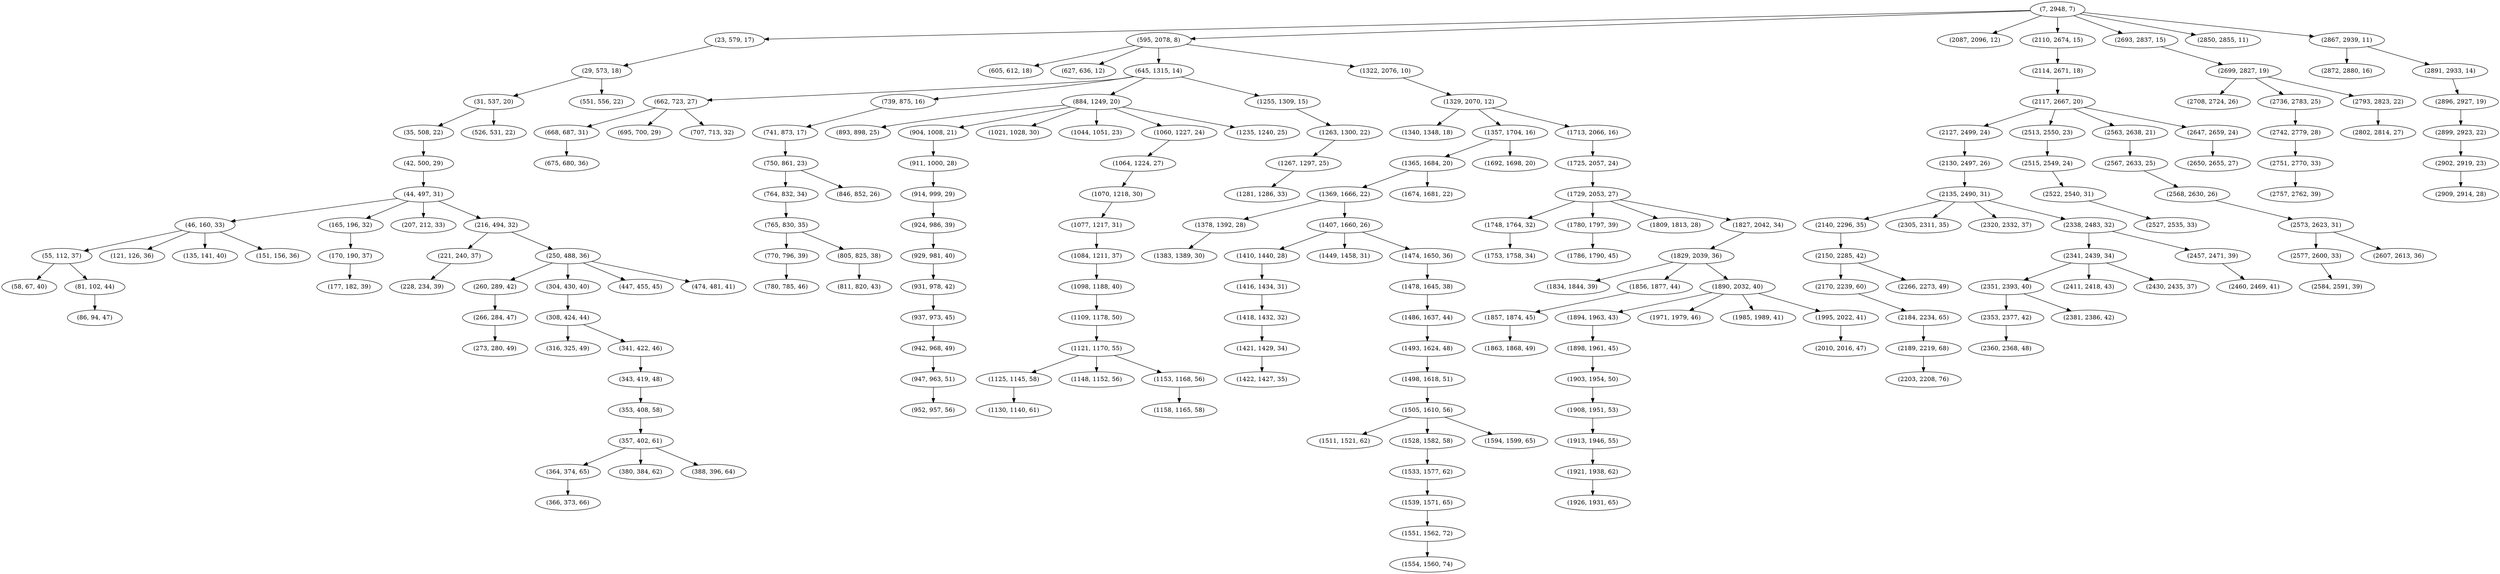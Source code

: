 digraph tree {
    "(7, 2948, 7)";
    "(23, 579, 17)";
    "(29, 573, 18)";
    "(31, 537, 20)";
    "(35, 508, 22)";
    "(42, 500, 29)";
    "(44, 497, 31)";
    "(46, 160, 33)";
    "(55, 112, 37)";
    "(58, 67, 40)";
    "(81, 102, 44)";
    "(86, 94, 47)";
    "(121, 126, 36)";
    "(135, 141, 40)";
    "(151, 156, 36)";
    "(165, 196, 32)";
    "(170, 190, 37)";
    "(177, 182, 39)";
    "(207, 212, 33)";
    "(216, 494, 32)";
    "(221, 240, 37)";
    "(228, 234, 39)";
    "(250, 488, 36)";
    "(260, 289, 42)";
    "(266, 284, 47)";
    "(273, 280, 49)";
    "(304, 430, 40)";
    "(308, 424, 44)";
    "(316, 325, 49)";
    "(341, 422, 46)";
    "(343, 419, 48)";
    "(353, 408, 58)";
    "(357, 402, 61)";
    "(364, 374, 65)";
    "(366, 373, 66)";
    "(380, 384, 62)";
    "(388, 396, 64)";
    "(447, 455, 45)";
    "(474, 481, 41)";
    "(526, 531, 22)";
    "(551, 556, 22)";
    "(595, 2078, 8)";
    "(605, 612, 18)";
    "(627, 636, 12)";
    "(645, 1315, 14)";
    "(662, 723, 27)";
    "(668, 687, 31)";
    "(675, 680, 36)";
    "(695, 700, 29)";
    "(707, 713, 32)";
    "(739, 875, 16)";
    "(741, 873, 17)";
    "(750, 861, 23)";
    "(764, 832, 34)";
    "(765, 830, 35)";
    "(770, 796, 39)";
    "(780, 785, 46)";
    "(805, 825, 38)";
    "(811, 820, 43)";
    "(846, 852, 26)";
    "(884, 1249, 20)";
    "(893, 898, 25)";
    "(904, 1008, 21)";
    "(911, 1000, 28)";
    "(914, 999, 29)";
    "(924, 986, 39)";
    "(929, 981, 40)";
    "(931, 978, 42)";
    "(937, 973, 45)";
    "(942, 968, 49)";
    "(947, 963, 51)";
    "(952, 957, 56)";
    "(1021, 1028, 30)";
    "(1044, 1051, 23)";
    "(1060, 1227, 24)";
    "(1064, 1224, 27)";
    "(1070, 1218, 30)";
    "(1077, 1217, 31)";
    "(1084, 1211, 37)";
    "(1098, 1188, 40)";
    "(1109, 1178, 50)";
    "(1121, 1170, 55)";
    "(1125, 1145, 58)";
    "(1130, 1140, 61)";
    "(1148, 1152, 56)";
    "(1153, 1168, 56)";
    "(1158, 1165, 58)";
    "(1235, 1240, 25)";
    "(1255, 1309, 15)";
    "(1263, 1300, 22)";
    "(1267, 1297, 25)";
    "(1281, 1286, 33)";
    "(1322, 2076, 10)";
    "(1329, 2070, 12)";
    "(1340, 1348, 18)";
    "(1357, 1704, 16)";
    "(1365, 1684, 20)";
    "(1369, 1666, 22)";
    "(1378, 1392, 28)";
    "(1383, 1389, 30)";
    "(1407, 1660, 26)";
    "(1410, 1440, 28)";
    "(1416, 1434, 31)";
    "(1418, 1432, 32)";
    "(1421, 1429, 34)";
    "(1422, 1427, 35)";
    "(1449, 1458, 31)";
    "(1474, 1650, 36)";
    "(1478, 1645, 38)";
    "(1486, 1637, 44)";
    "(1493, 1624, 48)";
    "(1498, 1618, 51)";
    "(1505, 1610, 56)";
    "(1511, 1521, 62)";
    "(1528, 1582, 58)";
    "(1533, 1577, 62)";
    "(1539, 1571, 65)";
    "(1551, 1562, 72)";
    "(1554, 1560, 74)";
    "(1594, 1599, 65)";
    "(1674, 1681, 22)";
    "(1692, 1698, 20)";
    "(1713, 2066, 16)";
    "(1725, 2057, 24)";
    "(1729, 2053, 27)";
    "(1748, 1764, 32)";
    "(1753, 1758, 34)";
    "(1780, 1797, 39)";
    "(1786, 1790, 45)";
    "(1809, 1813, 28)";
    "(1827, 2042, 34)";
    "(1829, 2039, 36)";
    "(1834, 1844, 39)";
    "(1856, 1877, 44)";
    "(1857, 1874, 45)";
    "(1863, 1868, 49)";
    "(1890, 2032, 40)";
    "(1894, 1963, 43)";
    "(1898, 1961, 45)";
    "(1903, 1954, 50)";
    "(1908, 1951, 53)";
    "(1913, 1946, 55)";
    "(1921, 1938, 62)";
    "(1926, 1931, 65)";
    "(1971, 1979, 46)";
    "(1985, 1989, 41)";
    "(1995, 2022, 41)";
    "(2010, 2016, 47)";
    "(2087, 2096, 12)";
    "(2110, 2674, 15)";
    "(2114, 2671, 18)";
    "(2117, 2667, 20)";
    "(2127, 2499, 24)";
    "(2130, 2497, 26)";
    "(2135, 2490, 31)";
    "(2140, 2296, 35)";
    "(2150, 2285, 42)";
    "(2170, 2239, 60)";
    "(2184, 2234, 65)";
    "(2189, 2219, 68)";
    "(2203, 2208, 76)";
    "(2266, 2273, 49)";
    "(2305, 2311, 35)";
    "(2320, 2332, 37)";
    "(2338, 2483, 32)";
    "(2341, 2439, 34)";
    "(2351, 2393, 40)";
    "(2353, 2377, 42)";
    "(2360, 2368, 48)";
    "(2381, 2386, 42)";
    "(2411, 2418, 43)";
    "(2430, 2435, 37)";
    "(2457, 2471, 39)";
    "(2460, 2469, 41)";
    "(2513, 2550, 23)";
    "(2515, 2549, 24)";
    "(2522, 2540, 31)";
    "(2527, 2535, 33)";
    "(2563, 2638, 21)";
    "(2567, 2633, 25)";
    "(2568, 2630, 26)";
    "(2573, 2623, 31)";
    "(2577, 2600, 33)";
    "(2584, 2591, 39)";
    "(2607, 2613, 36)";
    "(2647, 2659, 24)";
    "(2650, 2655, 27)";
    "(2693, 2837, 15)";
    "(2699, 2827, 19)";
    "(2708, 2724, 26)";
    "(2736, 2783, 25)";
    "(2742, 2779, 28)";
    "(2751, 2770, 33)";
    "(2757, 2762, 39)";
    "(2793, 2823, 22)";
    "(2802, 2814, 27)";
    "(2850, 2855, 11)";
    "(2867, 2939, 11)";
    "(2872, 2880, 16)";
    "(2891, 2933, 14)";
    "(2896, 2927, 19)";
    "(2899, 2923, 22)";
    "(2902, 2919, 23)";
    "(2909, 2914, 28)";
    "(7, 2948, 7)" -> "(23, 579, 17)";
    "(7, 2948, 7)" -> "(595, 2078, 8)";
    "(7, 2948, 7)" -> "(2087, 2096, 12)";
    "(7, 2948, 7)" -> "(2110, 2674, 15)";
    "(7, 2948, 7)" -> "(2693, 2837, 15)";
    "(7, 2948, 7)" -> "(2850, 2855, 11)";
    "(7, 2948, 7)" -> "(2867, 2939, 11)";
    "(23, 579, 17)" -> "(29, 573, 18)";
    "(29, 573, 18)" -> "(31, 537, 20)";
    "(29, 573, 18)" -> "(551, 556, 22)";
    "(31, 537, 20)" -> "(35, 508, 22)";
    "(31, 537, 20)" -> "(526, 531, 22)";
    "(35, 508, 22)" -> "(42, 500, 29)";
    "(42, 500, 29)" -> "(44, 497, 31)";
    "(44, 497, 31)" -> "(46, 160, 33)";
    "(44, 497, 31)" -> "(165, 196, 32)";
    "(44, 497, 31)" -> "(207, 212, 33)";
    "(44, 497, 31)" -> "(216, 494, 32)";
    "(46, 160, 33)" -> "(55, 112, 37)";
    "(46, 160, 33)" -> "(121, 126, 36)";
    "(46, 160, 33)" -> "(135, 141, 40)";
    "(46, 160, 33)" -> "(151, 156, 36)";
    "(55, 112, 37)" -> "(58, 67, 40)";
    "(55, 112, 37)" -> "(81, 102, 44)";
    "(81, 102, 44)" -> "(86, 94, 47)";
    "(165, 196, 32)" -> "(170, 190, 37)";
    "(170, 190, 37)" -> "(177, 182, 39)";
    "(216, 494, 32)" -> "(221, 240, 37)";
    "(216, 494, 32)" -> "(250, 488, 36)";
    "(221, 240, 37)" -> "(228, 234, 39)";
    "(250, 488, 36)" -> "(260, 289, 42)";
    "(250, 488, 36)" -> "(304, 430, 40)";
    "(250, 488, 36)" -> "(447, 455, 45)";
    "(250, 488, 36)" -> "(474, 481, 41)";
    "(260, 289, 42)" -> "(266, 284, 47)";
    "(266, 284, 47)" -> "(273, 280, 49)";
    "(304, 430, 40)" -> "(308, 424, 44)";
    "(308, 424, 44)" -> "(316, 325, 49)";
    "(308, 424, 44)" -> "(341, 422, 46)";
    "(341, 422, 46)" -> "(343, 419, 48)";
    "(343, 419, 48)" -> "(353, 408, 58)";
    "(353, 408, 58)" -> "(357, 402, 61)";
    "(357, 402, 61)" -> "(364, 374, 65)";
    "(357, 402, 61)" -> "(380, 384, 62)";
    "(357, 402, 61)" -> "(388, 396, 64)";
    "(364, 374, 65)" -> "(366, 373, 66)";
    "(595, 2078, 8)" -> "(605, 612, 18)";
    "(595, 2078, 8)" -> "(627, 636, 12)";
    "(595, 2078, 8)" -> "(645, 1315, 14)";
    "(595, 2078, 8)" -> "(1322, 2076, 10)";
    "(645, 1315, 14)" -> "(662, 723, 27)";
    "(645, 1315, 14)" -> "(739, 875, 16)";
    "(645, 1315, 14)" -> "(884, 1249, 20)";
    "(645, 1315, 14)" -> "(1255, 1309, 15)";
    "(662, 723, 27)" -> "(668, 687, 31)";
    "(662, 723, 27)" -> "(695, 700, 29)";
    "(662, 723, 27)" -> "(707, 713, 32)";
    "(668, 687, 31)" -> "(675, 680, 36)";
    "(739, 875, 16)" -> "(741, 873, 17)";
    "(741, 873, 17)" -> "(750, 861, 23)";
    "(750, 861, 23)" -> "(764, 832, 34)";
    "(750, 861, 23)" -> "(846, 852, 26)";
    "(764, 832, 34)" -> "(765, 830, 35)";
    "(765, 830, 35)" -> "(770, 796, 39)";
    "(765, 830, 35)" -> "(805, 825, 38)";
    "(770, 796, 39)" -> "(780, 785, 46)";
    "(805, 825, 38)" -> "(811, 820, 43)";
    "(884, 1249, 20)" -> "(893, 898, 25)";
    "(884, 1249, 20)" -> "(904, 1008, 21)";
    "(884, 1249, 20)" -> "(1021, 1028, 30)";
    "(884, 1249, 20)" -> "(1044, 1051, 23)";
    "(884, 1249, 20)" -> "(1060, 1227, 24)";
    "(884, 1249, 20)" -> "(1235, 1240, 25)";
    "(904, 1008, 21)" -> "(911, 1000, 28)";
    "(911, 1000, 28)" -> "(914, 999, 29)";
    "(914, 999, 29)" -> "(924, 986, 39)";
    "(924, 986, 39)" -> "(929, 981, 40)";
    "(929, 981, 40)" -> "(931, 978, 42)";
    "(931, 978, 42)" -> "(937, 973, 45)";
    "(937, 973, 45)" -> "(942, 968, 49)";
    "(942, 968, 49)" -> "(947, 963, 51)";
    "(947, 963, 51)" -> "(952, 957, 56)";
    "(1060, 1227, 24)" -> "(1064, 1224, 27)";
    "(1064, 1224, 27)" -> "(1070, 1218, 30)";
    "(1070, 1218, 30)" -> "(1077, 1217, 31)";
    "(1077, 1217, 31)" -> "(1084, 1211, 37)";
    "(1084, 1211, 37)" -> "(1098, 1188, 40)";
    "(1098, 1188, 40)" -> "(1109, 1178, 50)";
    "(1109, 1178, 50)" -> "(1121, 1170, 55)";
    "(1121, 1170, 55)" -> "(1125, 1145, 58)";
    "(1121, 1170, 55)" -> "(1148, 1152, 56)";
    "(1121, 1170, 55)" -> "(1153, 1168, 56)";
    "(1125, 1145, 58)" -> "(1130, 1140, 61)";
    "(1153, 1168, 56)" -> "(1158, 1165, 58)";
    "(1255, 1309, 15)" -> "(1263, 1300, 22)";
    "(1263, 1300, 22)" -> "(1267, 1297, 25)";
    "(1267, 1297, 25)" -> "(1281, 1286, 33)";
    "(1322, 2076, 10)" -> "(1329, 2070, 12)";
    "(1329, 2070, 12)" -> "(1340, 1348, 18)";
    "(1329, 2070, 12)" -> "(1357, 1704, 16)";
    "(1329, 2070, 12)" -> "(1713, 2066, 16)";
    "(1357, 1704, 16)" -> "(1365, 1684, 20)";
    "(1357, 1704, 16)" -> "(1692, 1698, 20)";
    "(1365, 1684, 20)" -> "(1369, 1666, 22)";
    "(1365, 1684, 20)" -> "(1674, 1681, 22)";
    "(1369, 1666, 22)" -> "(1378, 1392, 28)";
    "(1369, 1666, 22)" -> "(1407, 1660, 26)";
    "(1378, 1392, 28)" -> "(1383, 1389, 30)";
    "(1407, 1660, 26)" -> "(1410, 1440, 28)";
    "(1407, 1660, 26)" -> "(1449, 1458, 31)";
    "(1407, 1660, 26)" -> "(1474, 1650, 36)";
    "(1410, 1440, 28)" -> "(1416, 1434, 31)";
    "(1416, 1434, 31)" -> "(1418, 1432, 32)";
    "(1418, 1432, 32)" -> "(1421, 1429, 34)";
    "(1421, 1429, 34)" -> "(1422, 1427, 35)";
    "(1474, 1650, 36)" -> "(1478, 1645, 38)";
    "(1478, 1645, 38)" -> "(1486, 1637, 44)";
    "(1486, 1637, 44)" -> "(1493, 1624, 48)";
    "(1493, 1624, 48)" -> "(1498, 1618, 51)";
    "(1498, 1618, 51)" -> "(1505, 1610, 56)";
    "(1505, 1610, 56)" -> "(1511, 1521, 62)";
    "(1505, 1610, 56)" -> "(1528, 1582, 58)";
    "(1505, 1610, 56)" -> "(1594, 1599, 65)";
    "(1528, 1582, 58)" -> "(1533, 1577, 62)";
    "(1533, 1577, 62)" -> "(1539, 1571, 65)";
    "(1539, 1571, 65)" -> "(1551, 1562, 72)";
    "(1551, 1562, 72)" -> "(1554, 1560, 74)";
    "(1713, 2066, 16)" -> "(1725, 2057, 24)";
    "(1725, 2057, 24)" -> "(1729, 2053, 27)";
    "(1729, 2053, 27)" -> "(1748, 1764, 32)";
    "(1729, 2053, 27)" -> "(1780, 1797, 39)";
    "(1729, 2053, 27)" -> "(1809, 1813, 28)";
    "(1729, 2053, 27)" -> "(1827, 2042, 34)";
    "(1748, 1764, 32)" -> "(1753, 1758, 34)";
    "(1780, 1797, 39)" -> "(1786, 1790, 45)";
    "(1827, 2042, 34)" -> "(1829, 2039, 36)";
    "(1829, 2039, 36)" -> "(1834, 1844, 39)";
    "(1829, 2039, 36)" -> "(1856, 1877, 44)";
    "(1829, 2039, 36)" -> "(1890, 2032, 40)";
    "(1856, 1877, 44)" -> "(1857, 1874, 45)";
    "(1857, 1874, 45)" -> "(1863, 1868, 49)";
    "(1890, 2032, 40)" -> "(1894, 1963, 43)";
    "(1890, 2032, 40)" -> "(1971, 1979, 46)";
    "(1890, 2032, 40)" -> "(1985, 1989, 41)";
    "(1890, 2032, 40)" -> "(1995, 2022, 41)";
    "(1894, 1963, 43)" -> "(1898, 1961, 45)";
    "(1898, 1961, 45)" -> "(1903, 1954, 50)";
    "(1903, 1954, 50)" -> "(1908, 1951, 53)";
    "(1908, 1951, 53)" -> "(1913, 1946, 55)";
    "(1913, 1946, 55)" -> "(1921, 1938, 62)";
    "(1921, 1938, 62)" -> "(1926, 1931, 65)";
    "(1995, 2022, 41)" -> "(2010, 2016, 47)";
    "(2110, 2674, 15)" -> "(2114, 2671, 18)";
    "(2114, 2671, 18)" -> "(2117, 2667, 20)";
    "(2117, 2667, 20)" -> "(2127, 2499, 24)";
    "(2117, 2667, 20)" -> "(2513, 2550, 23)";
    "(2117, 2667, 20)" -> "(2563, 2638, 21)";
    "(2117, 2667, 20)" -> "(2647, 2659, 24)";
    "(2127, 2499, 24)" -> "(2130, 2497, 26)";
    "(2130, 2497, 26)" -> "(2135, 2490, 31)";
    "(2135, 2490, 31)" -> "(2140, 2296, 35)";
    "(2135, 2490, 31)" -> "(2305, 2311, 35)";
    "(2135, 2490, 31)" -> "(2320, 2332, 37)";
    "(2135, 2490, 31)" -> "(2338, 2483, 32)";
    "(2140, 2296, 35)" -> "(2150, 2285, 42)";
    "(2150, 2285, 42)" -> "(2170, 2239, 60)";
    "(2150, 2285, 42)" -> "(2266, 2273, 49)";
    "(2170, 2239, 60)" -> "(2184, 2234, 65)";
    "(2184, 2234, 65)" -> "(2189, 2219, 68)";
    "(2189, 2219, 68)" -> "(2203, 2208, 76)";
    "(2338, 2483, 32)" -> "(2341, 2439, 34)";
    "(2338, 2483, 32)" -> "(2457, 2471, 39)";
    "(2341, 2439, 34)" -> "(2351, 2393, 40)";
    "(2341, 2439, 34)" -> "(2411, 2418, 43)";
    "(2341, 2439, 34)" -> "(2430, 2435, 37)";
    "(2351, 2393, 40)" -> "(2353, 2377, 42)";
    "(2351, 2393, 40)" -> "(2381, 2386, 42)";
    "(2353, 2377, 42)" -> "(2360, 2368, 48)";
    "(2457, 2471, 39)" -> "(2460, 2469, 41)";
    "(2513, 2550, 23)" -> "(2515, 2549, 24)";
    "(2515, 2549, 24)" -> "(2522, 2540, 31)";
    "(2522, 2540, 31)" -> "(2527, 2535, 33)";
    "(2563, 2638, 21)" -> "(2567, 2633, 25)";
    "(2567, 2633, 25)" -> "(2568, 2630, 26)";
    "(2568, 2630, 26)" -> "(2573, 2623, 31)";
    "(2573, 2623, 31)" -> "(2577, 2600, 33)";
    "(2573, 2623, 31)" -> "(2607, 2613, 36)";
    "(2577, 2600, 33)" -> "(2584, 2591, 39)";
    "(2647, 2659, 24)" -> "(2650, 2655, 27)";
    "(2693, 2837, 15)" -> "(2699, 2827, 19)";
    "(2699, 2827, 19)" -> "(2708, 2724, 26)";
    "(2699, 2827, 19)" -> "(2736, 2783, 25)";
    "(2699, 2827, 19)" -> "(2793, 2823, 22)";
    "(2736, 2783, 25)" -> "(2742, 2779, 28)";
    "(2742, 2779, 28)" -> "(2751, 2770, 33)";
    "(2751, 2770, 33)" -> "(2757, 2762, 39)";
    "(2793, 2823, 22)" -> "(2802, 2814, 27)";
    "(2867, 2939, 11)" -> "(2872, 2880, 16)";
    "(2867, 2939, 11)" -> "(2891, 2933, 14)";
    "(2891, 2933, 14)" -> "(2896, 2927, 19)";
    "(2896, 2927, 19)" -> "(2899, 2923, 22)";
    "(2899, 2923, 22)" -> "(2902, 2919, 23)";
    "(2902, 2919, 23)" -> "(2909, 2914, 28)";
}
